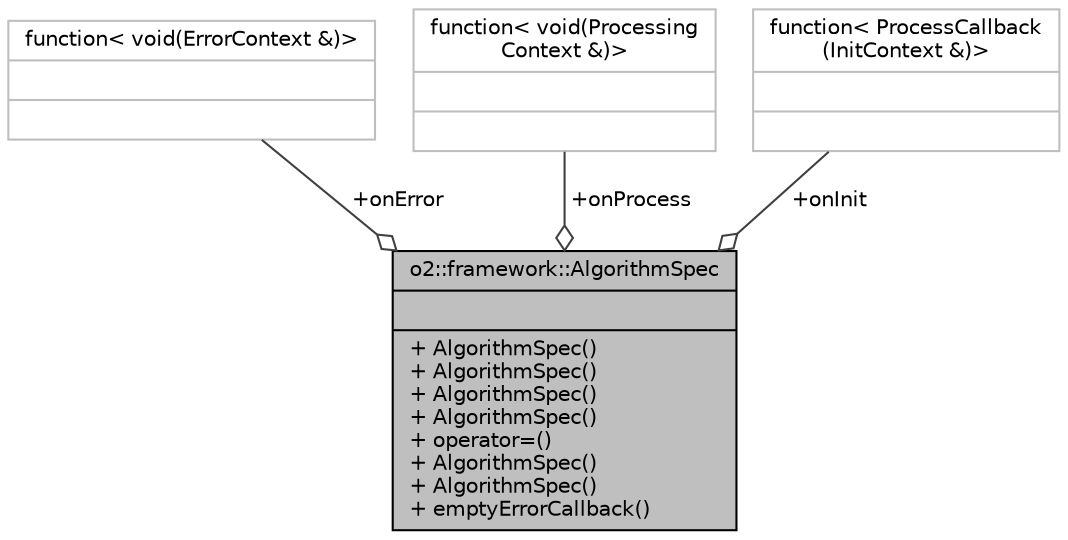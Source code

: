 digraph "o2::framework::AlgorithmSpec"
{
 // INTERACTIVE_SVG=YES
  bgcolor="transparent";
  edge [fontname="Helvetica",fontsize="10",labelfontname="Helvetica",labelfontsize="10"];
  node [fontname="Helvetica",fontsize="10",shape=record];
  Node1 [label="{o2::framework::AlgorithmSpec\n||+ AlgorithmSpec()\l+ AlgorithmSpec()\l+ AlgorithmSpec()\l+ AlgorithmSpec()\l+ operator=()\l+ AlgorithmSpec()\l+ AlgorithmSpec()\l+ emptyErrorCallback()\l}",height=0.2,width=0.4,color="black", fillcolor="grey75", style="filled", fontcolor="black"];
  Node2 -> Node1 [color="grey25",fontsize="10",style="solid",label=" +onError" ,arrowhead="odiamond",fontname="Helvetica"];
  Node2 [label="{function\< void(ErrorContext &)\>\n||}",height=0.2,width=0.4,color="grey75"];
  Node3 -> Node1 [color="grey25",fontsize="10",style="solid",label=" +onProcess" ,arrowhead="odiamond",fontname="Helvetica"];
  Node3 [label="{function\< void(Processing\lContext &)\>\n||}",height=0.2,width=0.4,color="grey75"];
  Node4 -> Node1 [color="grey25",fontsize="10",style="solid",label=" +onInit" ,arrowhead="odiamond",fontname="Helvetica"];
  Node4 [label="{function\< ProcessCallback\l(InitContext &)\>\n||}",height=0.2,width=0.4,color="grey75"];
}
